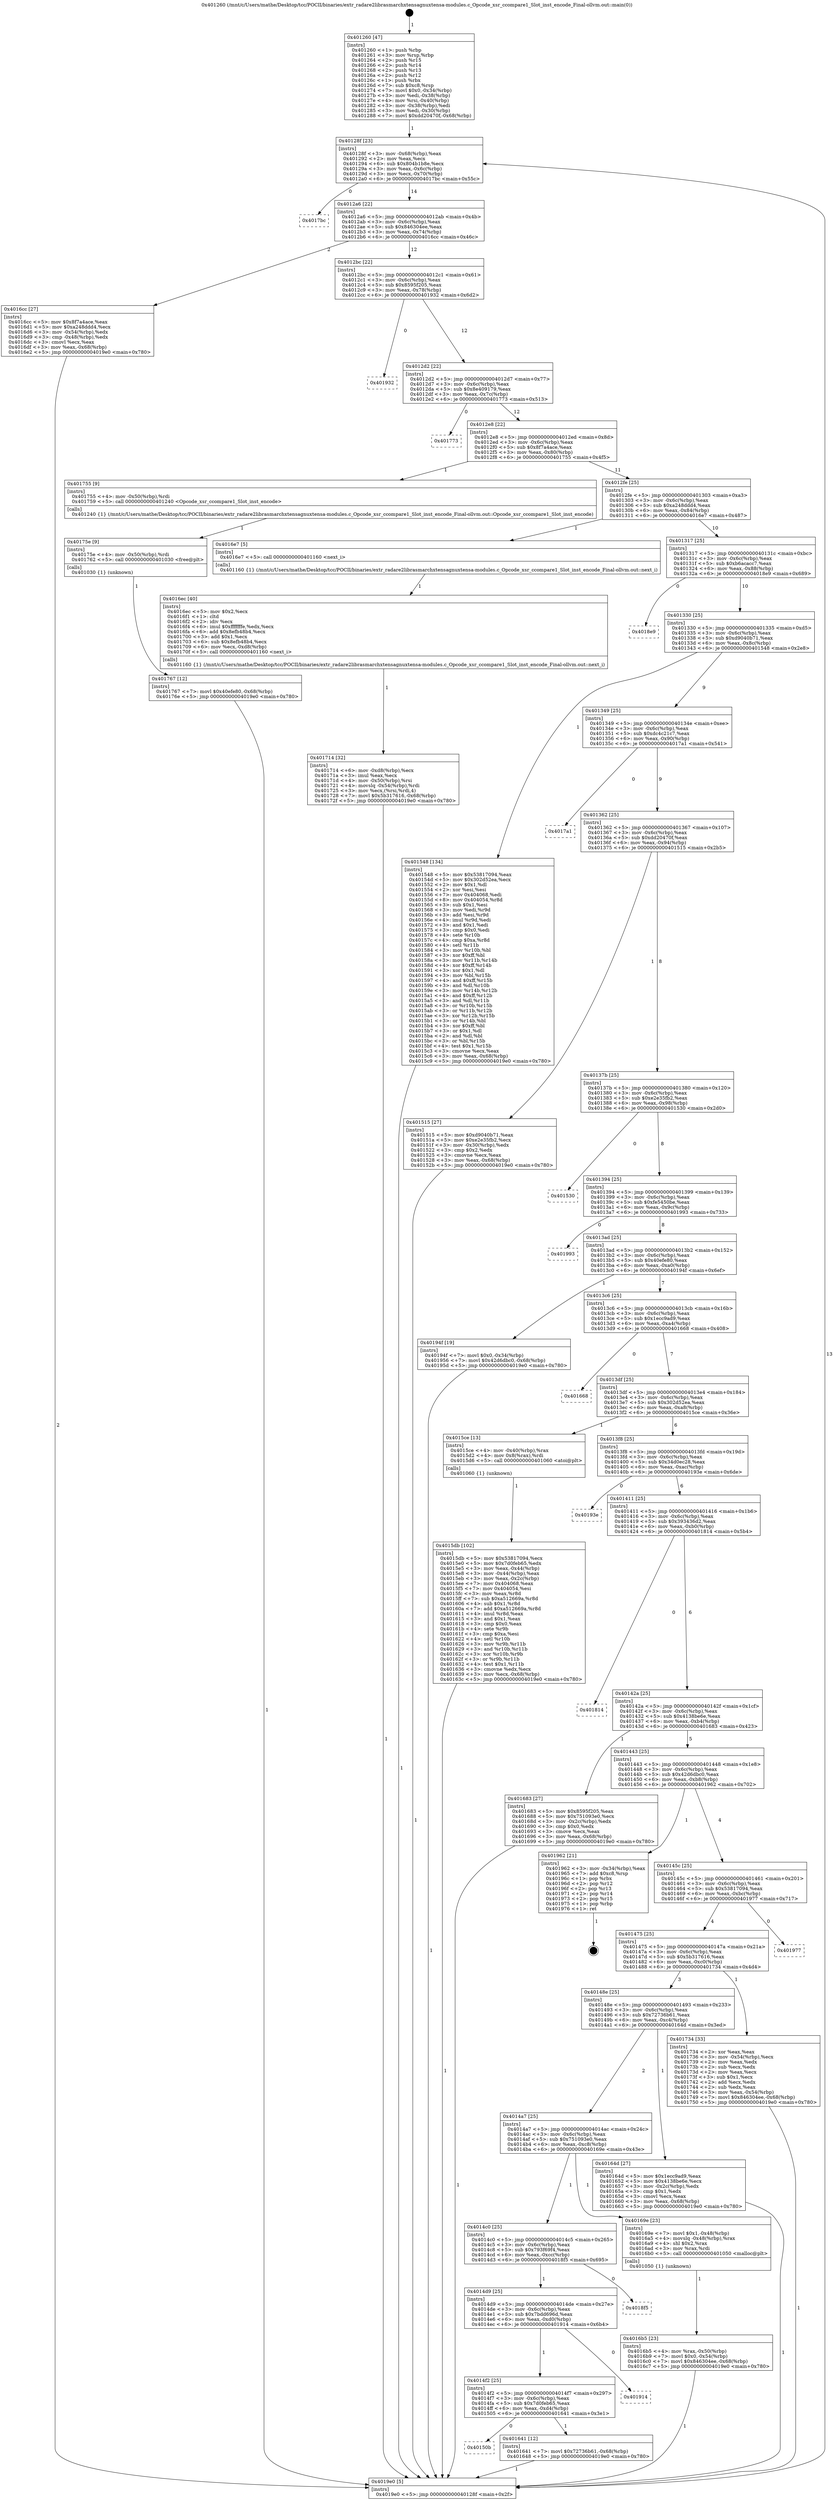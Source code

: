 digraph "0x401260" {
  label = "0x401260 (/mnt/c/Users/mathe/Desktop/tcc/POCII/binaries/extr_radare2librasmarchxtensagnuxtensa-modules.c_Opcode_xsr_ccompare1_Slot_inst_encode_Final-ollvm.out::main(0))"
  labelloc = "t"
  node[shape=record]

  Entry [label="",width=0.3,height=0.3,shape=circle,fillcolor=black,style=filled]
  "0x40128f" [label="{
     0x40128f [23]\l
     | [instrs]\l
     &nbsp;&nbsp;0x40128f \<+3\>: mov -0x68(%rbp),%eax\l
     &nbsp;&nbsp;0x401292 \<+2\>: mov %eax,%ecx\l
     &nbsp;&nbsp;0x401294 \<+6\>: sub $0x804b1b8e,%ecx\l
     &nbsp;&nbsp;0x40129a \<+3\>: mov %eax,-0x6c(%rbp)\l
     &nbsp;&nbsp;0x40129d \<+3\>: mov %ecx,-0x70(%rbp)\l
     &nbsp;&nbsp;0x4012a0 \<+6\>: je 00000000004017bc \<main+0x55c\>\l
  }"]
  "0x4017bc" [label="{
     0x4017bc\l
  }", style=dashed]
  "0x4012a6" [label="{
     0x4012a6 [22]\l
     | [instrs]\l
     &nbsp;&nbsp;0x4012a6 \<+5\>: jmp 00000000004012ab \<main+0x4b\>\l
     &nbsp;&nbsp;0x4012ab \<+3\>: mov -0x6c(%rbp),%eax\l
     &nbsp;&nbsp;0x4012ae \<+5\>: sub $0x846304ee,%eax\l
     &nbsp;&nbsp;0x4012b3 \<+3\>: mov %eax,-0x74(%rbp)\l
     &nbsp;&nbsp;0x4012b6 \<+6\>: je 00000000004016cc \<main+0x46c\>\l
  }"]
  Exit [label="",width=0.3,height=0.3,shape=circle,fillcolor=black,style=filled,peripheries=2]
  "0x4016cc" [label="{
     0x4016cc [27]\l
     | [instrs]\l
     &nbsp;&nbsp;0x4016cc \<+5\>: mov $0x8f7a4ace,%eax\l
     &nbsp;&nbsp;0x4016d1 \<+5\>: mov $0xa248ddd4,%ecx\l
     &nbsp;&nbsp;0x4016d6 \<+3\>: mov -0x54(%rbp),%edx\l
     &nbsp;&nbsp;0x4016d9 \<+3\>: cmp -0x48(%rbp),%edx\l
     &nbsp;&nbsp;0x4016dc \<+3\>: cmovl %ecx,%eax\l
     &nbsp;&nbsp;0x4016df \<+3\>: mov %eax,-0x68(%rbp)\l
     &nbsp;&nbsp;0x4016e2 \<+5\>: jmp 00000000004019e0 \<main+0x780\>\l
  }"]
  "0x4012bc" [label="{
     0x4012bc [22]\l
     | [instrs]\l
     &nbsp;&nbsp;0x4012bc \<+5\>: jmp 00000000004012c1 \<main+0x61\>\l
     &nbsp;&nbsp;0x4012c1 \<+3\>: mov -0x6c(%rbp),%eax\l
     &nbsp;&nbsp;0x4012c4 \<+5\>: sub $0x8595f205,%eax\l
     &nbsp;&nbsp;0x4012c9 \<+3\>: mov %eax,-0x78(%rbp)\l
     &nbsp;&nbsp;0x4012cc \<+6\>: je 0000000000401932 \<main+0x6d2\>\l
  }"]
  "0x401767" [label="{
     0x401767 [12]\l
     | [instrs]\l
     &nbsp;&nbsp;0x401767 \<+7\>: movl $0x40efe80,-0x68(%rbp)\l
     &nbsp;&nbsp;0x40176e \<+5\>: jmp 00000000004019e0 \<main+0x780\>\l
  }"]
  "0x401932" [label="{
     0x401932\l
  }", style=dashed]
  "0x4012d2" [label="{
     0x4012d2 [22]\l
     | [instrs]\l
     &nbsp;&nbsp;0x4012d2 \<+5\>: jmp 00000000004012d7 \<main+0x77\>\l
     &nbsp;&nbsp;0x4012d7 \<+3\>: mov -0x6c(%rbp),%eax\l
     &nbsp;&nbsp;0x4012da \<+5\>: sub $0x8e409179,%eax\l
     &nbsp;&nbsp;0x4012df \<+3\>: mov %eax,-0x7c(%rbp)\l
     &nbsp;&nbsp;0x4012e2 \<+6\>: je 0000000000401773 \<main+0x513\>\l
  }"]
  "0x40175e" [label="{
     0x40175e [9]\l
     | [instrs]\l
     &nbsp;&nbsp;0x40175e \<+4\>: mov -0x50(%rbp),%rdi\l
     &nbsp;&nbsp;0x401762 \<+5\>: call 0000000000401030 \<free@plt\>\l
     | [calls]\l
     &nbsp;&nbsp;0x401030 \{1\} (unknown)\l
  }"]
  "0x401773" [label="{
     0x401773\l
  }", style=dashed]
  "0x4012e8" [label="{
     0x4012e8 [22]\l
     | [instrs]\l
     &nbsp;&nbsp;0x4012e8 \<+5\>: jmp 00000000004012ed \<main+0x8d\>\l
     &nbsp;&nbsp;0x4012ed \<+3\>: mov -0x6c(%rbp),%eax\l
     &nbsp;&nbsp;0x4012f0 \<+5\>: sub $0x8f7a4ace,%eax\l
     &nbsp;&nbsp;0x4012f5 \<+3\>: mov %eax,-0x80(%rbp)\l
     &nbsp;&nbsp;0x4012f8 \<+6\>: je 0000000000401755 \<main+0x4f5\>\l
  }"]
  "0x401714" [label="{
     0x401714 [32]\l
     | [instrs]\l
     &nbsp;&nbsp;0x401714 \<+6\>: mov -0xd8(%rbp),%ecx\l
     &nbsp;&nbsp;0x40171a \<+3\>: imul %eax,%ecx\l
     &nbsp;&nbsp;0x40171d \<+4\>: mov -0x50(%rbp),%rsi\l
     &nbsp;&nbsp;0x401721 \<+4\>: movslq -0x54(%rbp),%rdi\l
     &nbsp;&nbsp;0x401725 \<+3\>: mov %ecx,(%rsi,%rdi,4)\l
     &nbsp;&nbsp;0x401728 \<+7\>: movl $0x5b317616,-0x68(%rbp)\l
     &nbsp;&nbsp;0x40172f \<+5\>: jmp 00000000004019e0 \<main+0x780\>\l
  }"]
  "0x401755" [label="{
     0x401755 [9]\l
     | [instrs]\l
     &nbsp;&nbsp;0x401755 \<+4\>: mov -0x50(%rbp),%rdi\l
     &nbsp;&nbsp;0x401759 \<+5\>: call 0000000000401240 \<Opcode_xsr_ccompare1_Slot_inst_encode\>\l
     | [calls]\l
     &nbsp;&nbsp;0x401240 \{1\} (/mnt/c/Users/mathe/Desktop/tcc/POCII/binaries/extr_radare2librasmarchxtensagnuxtensa-modules.c_Opcode_xsr_ccompare1_Slot_inst_encode_Final-ollvm.out::Opcode_xsr_ccompare1_Slot_inst_encode)\l
  }"]
  "0x4012fe" [label="{
     0x4012fe [25]\l
     | [instrs]\l
     &nbsp;&nbsp;0x4012fe \<+5\>: jmp 0000000000401303 \<main+0xa3\>\l
     &nbsp;&nbsp;0x401303 \<+3\>: mov -0x6c(%rbp),%eax\l
     &nbsp;&nbsp;0x401306 \<+5\>: sub $0xa248ddd4,%eax\l
     &nbsp;&nbsp;0x40130b \<+6\>: mov %eax,-0x84(%rbp)\l
     &nbsp;&nbsp;0x401311 \<+6\>: je 00000000004016e7 \<main+0x487\>\l
  }"]
  "0x4016ec" [label="{
     0x4016ec [40]\l
     | [instrs]\l
     &nbsp;&nbsp;0x4016ec \<+5\>: mov $0x2,%ecx\l
     &nbsp;&nbsp;0x4016f1 \<+1\>: cltd\l
     &nbsp;&nbsp;0x4016f2 \<+2\>: idiv %ecx\l
     &nbsp;&nbsp;0x4016f4 \<+6\>: imul $0xfffffffe,%edx,%ecx\l
     &nbsp;&nbsp;0x4016fa \<+6\>: add $0x8efb48b4,%ecx\l
     &nbsp;&nbsp;0x401700 \<+3\>: add $0x1,%ecx\l
     &nbsp;&nbsp;0x401703 \<+6\>: sub $0x8efb48b4,%ecx\l
     &nbsp;&nbsp;0x401709 \<+6\>: mov %ecx,-0xd8(%rbp)\l
     &nbsp;&nbsp;0x40170f \<+5\>: call 0000000000401160 \<next_i\>\l
     | [calls]\l
     &nbsp;&nbsp;0x401160 \{1\} (/mnt/c/Users/mathe/Desktop/tcc/POCII/binaries/extr_radare2librasmarchxtensagnuxtensa-modules.c_Opcode_xsr_ccompare1_Slot_inst_encode_Final-ollvm.out::next_i)\l
  }"]
  "0x4016e7" [label="{
     0x4016e7 [5]\l
     | [instrs]\l
     &nbsp;&nbsp;0x4016e7 \<+5\>: call 0000000000401160 \<next_i\>\l
     | [calls]\l
     &nbsp;&nbsp;0x401160 \{1\} (/mnt/c/Users/mathe/Desktop/tcc/POCII/binaries/extr_radare2librasmarchxtensagnuxtensa-modules.c_Opcode_xsr_ccompare1_Slot_inst_encode_Final-ollvm.out::next_i)\l
  }"]
  "0x401317" [label="{
     0x401317 [25]\l
     | [instrs]\l
     &nbsp;&nbsp;0x401317 \<+5\>: jmp 000000000040131c \<main+0xbc\>\l
     &nbsp;&nbsp;0x40131c \<+3\>: mov -0x6c(%rbp),%eax\l
     &nbsp;&nbsp;0x40131f \<+5\>: sub $0xb6acacc7,%eax\l
     &nbsp;&nbsp;0x401324 \<+6\>: mov %eax,-0x88(%rbp)\l
     &nbsp;&nbsp;0x40132a \<+6\>: je 00000000004018e9 \<main+0x689\>\l
  }"]
  "0x4016b5" [label="{
     0x4016b5 [23]\l
     | [instrs]\l
     &nbsp;&nbsp;0x4016b5 \<+4\>: mov %rax,-0x50(%rbp)\l
     &nbsp;&nbsp;0x4016b9 \<+7\>: movl $0x0,-0x54(%rbp)\l
     &nbsp;&nbsp;0x4016c0 \<+7\>: movl $0x846304ee,-0x68(%rbp)\l
     &nbsp;&nbsp;0x4016c7 \<+5\>: jmp 00000000004019e0 \<main+0x780\>\l
  }"]
  "0x4018e9" [label="{
     0x4018e9\l
  }", style=dashed]
  "0x401330" [label="{
     0x401330 [25]\l
     | [instrs]\l
     &nbsp;&nbsp;0x401330 \<+5\>: jmp 0000000000401335 \<main+0xd5\>\l
     &nbsp;&nbsp;0x401335 \<+3\>: mov -0x6c(%rbp),%eax\l
     &nbsp;&nbsp;0x401338 \<+5\>: sub $0xd9040b71,%eax\l
     &nbsp;&nbsp;0x40133d \<+6\>: mov %eax,-0x8c(%rbp)\l
     &nbsp;&nbsp;0x401343 \<+6\>: je 0000000000401548 \<main+0x2e8\>\l
  }"]
  "0x40150b" [label="{
     0x40150b\l
  }", style=dashed]
  "0x401548" [label="{
     0x401548 [134]\l
     | [instrs]\l
     &nbsp;&nbsp;0x401548 \<+5\>: mov $0x53817094,%eax\l
     &nbsp;&nbsp;0x40154d \<+5\>: mov $0x302d52ea,%ecx\l
     &nbsp;&nbsp;0x401552 \<+2\>: mov $0x1,%dl\l
     &nbsp;&nbsp;0x401554 \<+2\>: xor %esi,%esi\l
     &nbsp;&nbsp;0x401556 \<+7\>: mov 0x404068,%edi\l
     &nbsp;&nbsp;0x40155d \<+8\>: mov 0x404054,%r8d\l
     &nbsp;&nbsp;0x401565 \<+3\>: sub $0x1,%esi\l
     &nbsp;&nbsp;0x401568 \<+3\>: mov %edi,%r9d\l
     &nbsp;&nbsp;0x40156b \<+3\>: add %esi,%r9d\l
     &nbsp;&nbsp;0x40156e \<+4\>: imul %r9d,%edi\l
     &nbsp;&nbsp;0x401572 \<+3\>: and $0x1,%edi\l
     &nbsp;&nbsp;0x401575 \<+3\>: cmp $0x0,%edi\l
     &nbsp;&nbsp;0x401578 \<+4\>: sete %r10b\l
     &nbsp;&nbsp;0x40157c \<+4\>: cmp $0xa,%r8d\l
     &nbsp;&nbsp;0x401580 \<+4\>: setl %r11b\l
     &nbsp;&nbsp;0x401584 \<+3\>: mov %r10b,%bl\l
     &nbsp;&nbsp;0x401587 \<+3\>: xor $0xff,%bl\l
     &nbsp;&nbsp;0x40158a \<+3\>: mov %r11b,%r14b\l
     &nbsp;&nbsp;0x40158d \<+4\>: xor $0xff,%r14b\l
     &nbsp;&nbsp;0x401591 \<+3\>: xor $0x1,%dl\l
     &nbsp;&nbsp;0x401594 \<+3\>: mov %bl,%r15b\l
     &nbsp;&nbsp;0x401597 \<+4\>: and $0xff,%r15b\l
     &nbsp;&nbsp;0x40159b \<+3\>: and %dl,%r10b\l
     &nbsp;&nbsp;0x40159e \<+3\>: mov %r14b,%r12b\l
     &nbsp;&nbsp;0x4015a1 \<+4\>: and $0xff,%r12b\l
     &nbsp;&nbsp;0x4015a5 \<+3\>: and %dl,%r11b\l
     &nbsp;&nbsp;0x4015a8 \<+3\>: or %r10b,%r15b\l
     &nbsp;&nbsp;0x4015ab \<+3\>: or %r11b,%r12b\l
     &nbsp;&nbsp;0x4015ae \<+3\>: xor %r12b,%r15b\l
     &nbsp;&nbsp;0x4015b1 \<+3\>: or %r14b,%bl\l
     &nbsp;&nbsp;0x4015b4 \<+3\>: xor $0xff,%bl\l
     &nbsp;&nbsp;0x4015b7 \<+3\>: or $0x1,%dl\l
     &nbsp;&nbsp;0x4015ba \<+2\>: and %dl,%bl\l
     &nbsp;&nbsp;0x4015bc \<+3\>: or %bl,%r15b\l
     &nbsp;&nbsp;0x4015bf \<+4\>: test $0x1,%r15b\l
     &nbsp;&nbsp;0x4015c3 \<+3\>: cmovne %ecx,%eax\l
     &nbsp;&nbsp;0x4015c6 \<+3\>: mov %eax,-0x68(%rbp)\l
     &nbsp;&nbsp;0x4015c9 \<+5\>: jmp 00000000004019e0 \<main+0x780\>\l
  }"]
  "0x401349" [label="{
     0x401349 [25]\l
     | [instrs]\l
     &nbsp;&nbsp;0x401349 \<+5\>: jmp 000000000040134e \<main+0xee\>\l
     &nbsp;&nbsp;0x40134e \<+3\>: mov -0x6c(%rbp),%eax\l
     &nbsp;&nbsp;0x401351 \<+5\>: sub $0xdc4c21c7,%eax\l
     &nbsp;&nbsp;0x401356 \<+6\>: mov %eax,-0x90(%rbp)\l
     &nbsp;&nbsp;0x40135c \<+6\>: je 00000000004017a1 \<main+0x541\>\l
  }"]
  "0x401641" [label="{
     0x401641 [12]\l
     | [instrs]\l
     &nbsp;&nbsp;0x401641 \<+7\>: movl $0x72736b61,-0x68(%rbp)\l
     &nbsp;&nbsp;0x401648 \<+5\>: jmp 00000000004019e0 \<main+0x780\>\l
  }"]
  "0x4017a1" [label="{
     0x4017a1\l
  }", style=dashed]
  "0x401362" [label="{
     0x401362 [25]\l
     | [instrs]\l
     &nbsp;&nbsp;0x401362 \<+5\>: jmp 0000000000401367 \<main+0x107\>\l
     &nbsp;&nbsp;0x401367 \<+3\>: mov -0x6c(%rbp),%eax\l
     &nbsp;&nbsp;0x40136a \<+5\>: sub $0xdd20470f,%eax\l
     &nbsp;&nbsp;0x40136f \<+6\>: mov %eax,-0x94(%rbp)\l
     &nbsp;&nbsp;0x401375 \<+6\>: je 0000000000401515 \<main+0x2b5\>\l
  }"]
  "0x4014f2" [label="{
     0x4014f2 [25]\l
     | [instrs]\l
     &nbsp;&nbsp;0x4014f2 \<+5\>: jmp 00000000004014f7 \<main+0x297\>\l
     &nbsp;&nbsp;0x4014f7 \<+3\>: mov -0x6c(%rbp),%eax\l
     &nbsp;&nbsp;0x4014fa \<+5\>: sub $0x7d0feb65,%eax\l
     &nbsp;&nbsp;0x4014ff \<+6\>: mov %eax,-0xd4(%rbp)\l
     &nbsp;&nbsp;0x401505 \<+6\>: je 0000000000401641 \<main+0x3e1\>\l
  }"]
  "0x401515" [label="{
     0x401515 [27]\l
     | [instrs]\l
     &nbsp;&nbsp;0x401515 \<+5\>: mov $0xd9040b71,%eax\l
     &nbsp;&nbsp;0x40151a \<+5\>: mov $0xe2e35fb2,%ecx\l
     &nbsp;&nbsp;0x40151f \<+3\>: mov -0x30(%rbp),%edx\l
     &nbsp;&nbsp;0x401522 \<+3\>: cmp $0x2,%edx\l
     &nbsp;&nbsp;0x401525 \<+3\>: cmovne %ecx,%eax\l
     &nbsp;&nbsp;0x401528 \<+3\>: mov %eax,-0x68(%rbp)\l
     &nbsp;&nbsp;0x40152b \<+5\>: jmp 00000000004019e0 \<main+0x780\>\l
  }"]
  "0x40137b" [label="{
     0x40137b [25]\l
     | [instrs]\l
     &nbsp;&nbsp;0x40137b \<+5\>: jmp 0000000000401380 \<main+0x120\>\l
     &nbsp;&nbsp;0x401380 \<+3\>: mov -0x6c(%rbp),%eax\l
     &nbsp;&nbsp;0x401383 \<+5\>: sub $0xe2e35fb2,%eax\l
     &nbsp;&nbsp;0x401388 \<+6\>: mov %eax,-0x98(%rbp)\l
     &nbsp;&nbsp;0x40138e \<+6\>: je 0000000000401530 \<main+0x2d0\>\l
  }"]
  "0x4019e0" [label="{
     0x4019e0 [5]\l
     | [instrs]\l
     &nbsp;&nbsp;0x4019e0 \<+5\>: jmp 000000000040128f \<main+0x2f\>\l
  }"]
  "0x401260" [label="{
     0x401260 [47]\l
     | [instrs]\l
     &nbsp;&nbsp;0x401260 \<+1\>: push %rbp\l
     &nbsp;&nbsp;0x401261 \<+3\>: mov %rsp,%rbp\l
     &nbsp;&nbsp;0x401264 \<+2\>: push %r15\l
     &nbsp;&nbsp;0x401266 \<+2\>: push %r14\l
     &nbsp;&nbsp;0x401268 \<+2\>: push %r13\l
     &nbsp;&nbsp;0x40126a \<+2\>: push %r12\l
     &nbsp;&nbsp;0x40126c \<+1\>: push %rbx\l
     &nbsp;&nbsp;0x40126d \<+7\>: sub $0xc8,%rsp\l
     &nbsp;&nbsp;0x401274 \<+7\>: movl $0x0,-0x34(%rbp)\l
     &nbsp;&nbsp;0x40127b \<+3\>: mov %edi,-0x38(%rbp)\l
     &nbsp;&nbsp;0x40127e \<+4\>: mov %rsi,-0x40(%rbp)\l
     &nbsp;&nbsp;0x401282 \<+3\>: mov -0x38(%rbp),%edi\l
     &nbsp;&nbsp;0x401285 \<+3\>: mov %edi,-0x30(%rbp)\l
     &nbsp;&nbsp;0x401288 \<+7\>: movl $0xdd20470f,-0x68(%rbp)\l
  }"]
  "0x401914" [label="{
     0x401914\l
  }", style=dashed]
  "0x401530" [label="{
     0x401530\l
  }", style=dashed]
  "0x401394" [label="{
     0x401394 [25]\l
     | [instrs]\l
     &nbsp;&nbsp;0x401394 \<+5\>: jmp 0000000000401399 \<main+0x139\>\l
     &nbsp;&nbsp;0x401399 \<+3\>: mov -0x6c(%rbp),%eax\l
     &nbsp;&nbsp;0x40139c \<+5\>: sub $0xfe5450be,%eax\l
     &nbsp;&nbsp;0x4013a1 \<+6\>: mov %eax,-0x9c(%rbp)\l
     &nbsp;&nbsp;0x4013a7 \<+6\>: je 0000000000401993 \<main+0x733\>\l
  }"]
  "0x4014d9" [label="{
     0x4014d9 [25]\l
     | [instrs]\l
     &nbsp;&nbsp;0x4014d9 \<+5\>: jmp 00000000004014de \<main+0x27e\>\l
     &nbsp;&nbsp;0x4014de \<+3\>: mov -0x6c(%rbp),%eax\l
     &nbsp;&nbsp;0x4014e1 \<+5\>: sub $0x7bdd696d,%eax\l
     &nbsp;&nbsp;0x4014e6 \<+6\>: mov %eax,-0xd0(%rbp)\l
     &nbsp;&nbsp;0x4014ec \<+6\>: je 0000000000401914 \<main+0x6b4\>\l
  }"]
  "0x401993" [label="{
     0x401993\l
  }", style=dashed]
  "0x4013ad" [label="{
     0x4013ad [25]\l
     | [instrs]\l
     &nbsp;&nbsp;0x4013ad \<+5\>: jmp 00000000004013b2 \<main+0x152\>\l
     &nbsp;&nbsp;0x4013b2 \<+3\>: mov -0x6c(%rbp),%eax\l
     &nbsp;&nbsp;0x4013b5 \<+5\>: sub $0x40efe80,%eax\l
     &nbsp;&nbsp;0x4013ba \<+6\>: mov %eax,-0xa0(%rbp)\l
     &nbsp;&nbsp;0x4013c0 \<+6\>: je 000000000040194f \<main+0x6ef\>\l
  }"]
  "0x4018f5" [label="{
     0x4018f5\l
  }", style=dashed]
  "0x40194f" [label="{
     0x40194f [19]\l
     | [instrs]\l
     &nbsp;&nbsp;0x40194f \<+7\>: movl $0x0,-0x34(%rbp)\l
     &nbsp;&nbsp;0x401956 \<+7\>: movl $0x42d6dbc0,-0x68(%rbp)\l
     &nbsp;&nbsp;0x40195d \<+5\>: jmp 00000000004019e0 \<main+0x780\>\l
  }"]
  "0x4013c6" [label="{
     0x4013c6 [25]\l
     | [instrs]\l
     &nbsp;&nbsp;0x4013c6 \<+5\>: jmp 00000000004013cb \<main+0x16b\>\l
     &nbsp;&nbsp;0x4013cb \<+3\>: mov -0x6c(%rbp),%eax\l
     &nbsp;&nbsp;0x4013ce \<+5\>: sub $0x1ecc9ad9,%eax\l
     &nbsp;&nbsp;0x4013d3 \<+6\>: mov %eax,-0xa4(%rbp)\l
     &nbsp;&nbsp;0x4013d9 \<+6\>: je 0000000000401668 \<main+0x408\>\l
  }"]
  "0x4014c0" [label="{
     0x4014c0 [25]\l
     | [instrs]\l
     &nbsp;&nbsp;0x4014c0 \<+5\>: jmp 00000000004014c5 \<main+0x265\>\l
     &nbsp;&nbsp;0x4014c5 \<+3\>: mov -0x6c(%rbp),%eax\l
     &nbsp;&nbsp;0x4014c8 \<+5\>: sub $0x793f69f4,%eax\l
     &nbsp;&nbsp;0x4014cd \<+6\>: mov %eax,-0xcc(%rbp)\l
     &nbsp;&nbsp;0x4014d3 \<+6\>: je 00000000004018f5 \<main+0x695\>\l
  }"]
  "0x401668" [label="{
     0x401668\l
  }", style=dashed]
  "0x4013df" [label="{
     0x4013df [25]\l
     | [instrs]\l
     &nbsp;&nbsp;0x4013df \<+5\>: jmp 00000000004013e4 \<main+0x184\>\l
     &nbsp;&nbsp;0x4013e4 \<+3\>: mov -0x6c(%rbp),%eax\l
     &nbsp;&nbsp;0x4013e7 \<+5\>: sub $0x302d52ea,%eax\l
     &nbsp;&nbsp;0x4013ec \<+6\>: mov %eax,-0xa8(%rbp)\l
     &nbsp;&nbsp;0x4013f2 \<+6\>: je 00000000004015ce \<main+0x36e\>\l
  }"]
  "0x40169e" [label="{
     0x40169e [23]\l
     | [instrs]\l
     &nbsp;&nbsp;0x40169e \<+7\>: movl $0x1,-0x48(%rbp)\l
     &nbsp;&nbsp;0x4016a5 \<+4\>: movslq -0x48(%rbp),%rax\l
     &nbsp;&nbsp;0x4016a9 \<+4\>: shl $0x2,%rax\l
     &nbsp;&nbsp;0x4016ad \<+3\>: mov %rax,%rdi\l
     &nbsp;&nbsp;0x4016b0 \<+5\>: call 0000000000401050 \<malloc@plt\>\l
     | [calls]\l
     &nbsp;&nbsp;0x401050 \{1\} (unknown)\l
  }"]
  "0x4015ce" [label="{
     0x4015ce [13]\l
     | [instrs]\l
     &nbsp;&nbsp;0x4015ce \<+4\>: mov -0x40(%rbp),%rax\l
     &nbsp;&nbsp;0x4015d2 \<+4\>: mov 0x8(%rax),%rdi\l
     &nbsp;&nbsp;0x4015d6 \<+5\>: call 0000000000401060 \<atoi@plt\>\l
     | [calls]\l
     &nbsp;&nbsp;0x401060 \{1\} (unknown)\l
  }"]
  "0x4013f8" [label="{
     0x4013f8 [25]\l
     | [instrs]\l
     &nbsp;&nbsp;0x4013f8 \<+5\>: jmp 00000000004013fd \<main+0x19d\>\l
     &nbsp;&nbsp;0x4013fd \<+3\>: mov -0x6c(%rbp),%eax\l
     &nbsp;&nbsp;0x401400 \<+5\>: sub $0x34d0ec28,%eax\l
     &nbsp;&nbsp;0x401405 \<+6\>: mov %eax,-0xac(%rbp)\l
     &nbsp;&nbsp;0x40140b \<+6\>: je 000000000040193e \<main+0x6de\>\l
  }"]
  "0x4015db" [label="{
     0x4015db [102]\l
     | [instrs]\l
     &nbsp;&nbsp;0x4015db \<+5\>: mov $0x53817094,%ecx\l
     &nbsp;&nbsp;0x4015e0 \<+5\>: mov $0x7d0feb65,%edx\l
     &nbsp;&nbsp;0x4015e5 \<+3\>: mov %eax,-0x44(%rbp)\l
     &nbsp;&nbsp;0x4015e8 \<+3\>: mov -0x44(%rbp),%eax\l
     &nbsp;&nbsp;0x4015eb \<+3\>: mov %eax,-0x2c(%rbp)\l
     &nbsp;&nbsp;0x4015ee \<+7\>: mov 0x404068,%eax\l
     &nbsp;&nbsp;0x4015f5 \<+7\>: mov 0x404054,%esi\l
     &nbsp;&nbsp;0x4015fc \<+3\>: mov %eax,%r8d\l
     &nbsp;&nbsp;0x4015ff \<+7\>: sub $0xa512669a,%r8d\l
     &nbsp;&nbsp;0x401606 \<+4\>: sub $0x1,%r8d\l
     &nbsp;&nbsp;0x40160a \<+7\>: add $0xa512669a,%r8d\l
     &nbsp;&nbsp;0x401611 \<+4\>: imul %r8d,%eax\l
     &nbsp;&nbsp;0x401615 \<+3\>: and $0x1,%eax\l
     &nbsp;&nbsp;0x401618 \<+3\>: cmp $0x0,%eax\l
     &nbsp;&nbsp;0x40161b \<+4\>: sete %r9b\l
     &nbsp;&nbsp;0x40161f \<+3\>: cmp $0xa,%esi\l
     &nbsp;&nbsp;0x401622 \<+4\>: setl %r10b\l
     &nbsp;&nbsp;0x401626 \<+3\>: mov %r9b,%r11b\l
     &nbsp;&nbsp;0x401629 \<+3\>: and %r10b,%r11b\l
     &nbsp;&nbsp;0x40162c \<+3\>: xor %r10b,%r9b\l
     &nbsp;&nbsp;0x40162f \<+3\>: or %r9b,%r11b\l
     &nbsp;&nbsp;0x401632 \<+4\>: test $0x1,%r11b\l
     &nbsp;&nbsp;0x401636 \<+3\>: cmovne %edx,%ecx\l
     &nbsp;&nbsp;0x401639 \<+3\>: mov %ecx,-0x68(%rbp)\l
     &nbsp;&nbsp;0x40163c \<+5\>: jmp 00000000004019e0 \<main+0x780\>\l
  }"]
  "0x4014a7" [label="{
     0x4014a7 [25]\l
     | [instrs]\l
     &nbsp;&nbsp;0x4014a7 \<+5\>: jmp 00000000004014ac \<main+0x24c\>\l
     &nbsp;&nbsp;0x4014ac \<+3\>: mov -0x6c(%rbp),%eax\l
     &nbsp;&nbsp;0x4014af \<+5\>: sub $0x751093e0,%eax\l
     &nbsp;&nbsp;0x4014b4 \<+6\>: mov %eax,-0xc8(%rbp)\l
     &nbsp;&nbsp;0x4014ba \<+6\>: je 000000000040169e \<main+0x43e\>\l
  }"]
  "0x40193e" [label="{
     0x40193e\l
  }", style=dashed]
  "0x401411" [label="{
     0x401411 [25]\l
     | [instrs]\l
     &nbsp;&nbsp;0x401411 \<+5\>: jmp 0000000000401416 \<main+0x1b6\>\l
     &nbsp;&nbsp;0x401416 \<+3\>: mov -0x6c(%rbp),%eax\l
     &nbsp;&nbsp;0x401419 \<+5\>: sub $0x393436d2,%eax\l
     &nbsp;&nbsp;0x40141e \<+6\>: mov %eax,-0xb0(%rbp)\l
     &nbsp;&nbsp;0x401424 \<+6\>: je 0000000000401814 \<main+0x5b4\>\l
  }"]
  "0x40164d" [label="{
     0x40164d [27]\l
     | [instrs]\l
     &nbsp;&nbsp;0x40164d \<+5\>: mov $0x1ecc9ad9,%eax\l
     &nbsp;&nbsp;0x401652 \<+5\>: mov $0x4138be6e,%ecx\l
     &nbsp;&nbsp;0x401657 \<+3\>: mov -0x2c(%rbp),%edx\l
     &nbsp;&nbsp;0x40165a \<+3\>: cmp $0x1,%edx\l
     &nbsp;&nbsp;0x40165d \<+3\>: cmovl %ecx,%eax\l
     &nbsp;&nbsp;0x401660 \<+3\>: mov %eax,-0x68(%rbp)\l
     &nbsp;&nbsp;0x401663 \<+5\>: jmp 00000000004019e0 \<main+0x780\>\l
  }"]
  "0x401814" [label="{
     0x401814\l
  }", style=dashed]
  "0x40142a" [label="{
     0x40142a [25]\l
     | [instrs]\l
     &nbsp;&nbsp;0x40142a \<+5\>: jmp 000000000040142f \<main+0x1cf\>\l
     &nbsp;&nbsp;0x40142f \<+3\>: mov -0x6c(%rbp),%eax\l
     &nbsp;&nbsp;0x401432 \<+5\>: sub $0x4138be6e,%eax\l
     &nbsp;&nbsp;0x401437 \<+6\>: mov %eax,-0xb4(%rbp)\l
     &nbsp;&nbsp;0x40143d \<+6\>: je 0000000000401683 \<main+0x423\>\l
  }"]
  "0x40148e" [label="{
     0x40148e [25]\l
     | [instrs]\l
     &nbsp;&nbsp;0x40148e \<+5\>: jmp 0000000000401493 \<main+0x233\>\l
     &nbsp;&nbsp;0x401493 \<+3\>: mov -0x6c(%rbp),%eax\l
     &nbsp;&nbsp;0x401496 \<+5\>: sub $0x72736b61,%eax\l
     &nbsp;&nbsp;0x40149b \<+6\>: mov %eax,-0xc4(%rbp)\l
     &nbsp;&nbsp;0x4014a1 \<+6\>: je 000000000040164d \<main+0x3ed\>\l
  }"]
  "0x401683" [label="{
     0x401683 [27]\l
     | [instrs]\l
     &nbsp;&nbsp;0x401683 \<+5\>: mov $0x8595f205,%eax\l
     &nbsp;&nbsp;0x401688 \<+5\>: mov $0x751093e0,%ecx\l
     &nbsp;&nbsp;0x40168d \<+3\>: mov -0x2c(%rbp),%edx\l
     &nbsp;&nbsp;0x401690 \<+3\>: cmp $0x0,%edx\l
     &nbsp;&nbsp;0x401693 \<+3\>: cmove %ecx,%eax\l
     &nbsp;&nbsp;0x401696 \<+3\>: mov %eax,-0x68(%rbp)\l
     &nbsp;&nbsp;0x401699 \<+5\>: jmp 00000000004019e0 \<main+0x780\>\l
  }"]
  "0x401443" [label="{
     0x401443 [25]\l
     | [instrs]\l
     &nbsp;&nbsp;0x401443 \<+5\>: jmp 0000000000401448 \<main+0x1e8\>\l
     &nbsp;&nbsp;0x401448 \<+3\>: mov -0x6c(%rbp),%eax\l
     &nbsp;&nbsp;0x40144b \<+5\>: sub $0x42d6dbc0,%eax\l
     &nbsp;&nbsp;0x401450 \<+6\>: mov %eax,-0xb8(%rbp)\l
     &nbsp;&nbsp;0x401456 \<+6\>: je 0000000000401962 \<main+0x702\>\l
  }"]
  "0x401734" [label="{
     0x401734 [33]\l
     | [instrs]\l
     &nbsp;&nbsp;0x401734 \<+2\>: xor %eax,%eax\l
     &nbsp;&nbsp;0x401736 \<+3\>: mov -0x54(%rbp),%ecx\l
     &nbsp;&nbsp;0x401739 \<+2\>: mov %eax,%edx\l
     &nbsp;&nbsp;0x40173b \<+2\>: sub %ecx,%edx\l
     &nbsp;&nbsp;0x40173d \<+2\>: mov %eax,%ecx\l
     &nbsp;&nbsp;0x40173f \<+3\>: sub $0x1,%ecx\l
     &nbsp;&nbsp;0x401742 \<+2\>: add %ecx,%edx\l
     &nbsp;&nbsp;0x401744 \<+2\>: sub %edx,%eax\l
     &nbsp;&nbsp;0x401746 \<+3\>: mov %eax,-0x54(%rbp)\l
     &nbsp;&nbsp;0x401749 \<+7\>: movl $0x846304ee,-0x68(%rbp)\l
     &nbsp;&nbsp;0x401750 \<+5\>: jmp 00000000004019e0 \<main+0x780\>\l
  }"]
  "0x401962" [label="{
     0x401962 [21]\l
     | [instrs]\l
     &nbsp;&nbsp;0x401962 \<+3\>: mov -0x34(%rbp),%eax\l
     &nbsp;&nbsp;0x401965 \<+7\>: add $0xc8,%rsp\l
     &nbsp;&nbsp;0x40196c \<+1\>: pop %rbx\l
     &nbsp;&nbsp;0x40196d \<+2\>: pop %r12\l
     &nbsp;&nbsp;0x40196f \<+2\>: pop %r13\l
     &nbsp;&nbsp;0x401971 \<+2\>: pop %r14\l
     &nbsp;&nbsp;0x401973 \<+2\>: pop %r15\l
     &nbsp;&nbsp;0x401975 \<+1\>: pop %rbp\l
     &nbsp;&nbsp;0x401976 \<+1\>: ret\l
  }"]
  "0x40145c" [label="{
     0x40145c [25]\l
     | [instrs]\l
     &nbsp;&nbsp;0x40145c \<+5\>: jmp 0000000000401461 \<main+0x201\>\l
     &nbsp;&nbsp;0x401461 \<+3\>: mov -0x6c(%rbp),%eax\l
     &nbsp;&nbsp;0x401464 \<+5\>: sub $0x53817094,%eax\l
     &nbsp;&nbsp;0x401469 \<+6\>: mov %eax,-0xbc(%rbp)\l
     &nbsp;&nbsp;0x40146f \<+6\>: je 0000000000401977 \<main+0x717\>\l
  }"]
  "0x401475" [label="{
     0x401475 [25]\l
     | [instrs]\l
     &nbsp;&nbsp;0x401475 \<+5\>: jmp 000000000040147a \<main+0x21a\>\l
     &nbsp;&nbsp;0x40147a \<+3\>: mov -0x6c(%rbp),%eax\l
     &nbsp;&nbsp;0x40147d \<+5\>: sub $0x5b317616,%eax\l
     &nbsp;&nbsp;0x401482 \<+6\>: mov %eax,-0xc0(%rbp)\l
     &nbsp;&nbsp;0x401488 \<+6\>: je 0000000000401734 \<main+0x4d4\>\l
  }"]
  "0x401977" [label="{
     0x401977\l
  }", style=dashed]
  Entry -> "0x401260" [label=" 1"]
  "0x40128f" -> "0x4017bc" [label=" 0"]
  "0x40128f" -> "0x4012a6" [label=" 14"]
  "0x401962" -> Exit [label=" 1"]
  "0x4012a6" -> "0x4016cc" [label=" 2"]
  "0x4012a6" -> "0x4012bc" [label=" 12"]
  "0x40194f" -> "0x4019e0" [label=" 1"]
  "0x4012bc" -> "0x401932" [label=" 0"]
  "0x4012bc" -> "0x4012d2" [label=" 12"]
  "0x401767" -> "0x4019e0" [label=" 1"]
  "0x4012d2" -> "0x401773" [label=" 0"]
  "0x4012d2" -> "0x4012e8" [label=" 12"]
  "0x40175e" -> "0x401767" [label=" 1"]
  "0x4012e8" -> "0x401755" [label=" 1"]
  "0x4012e8" -> "0x4012fe" [label=" 11"]
  "0x401755" -> "0x40175e" [label=" 1"]
  "0x4012fe" -> "0x4016e7" [label=" 1"]
  "0x4012fe" -> "0x401317" [label=" 10"]
  "0x401734" -> "0x4019e0" [label=" 1"]
  "0x401317" -> "0x4018e9" [label=" 0"]
  "0x401317" -> "0x401330" [label=" 10"]
  "0x401714" -> "0x4019e0" [label=" 1"]
  "0x401330" -> "0x401548" [label=" 1"]
  "0x401330" -> "0x401349" [label=" 9"]
  "0x4016ec" -> "0x401714" [label=" 1"]
  "0x401349" -> "0x4017a1" [label=" 0"]
  "0x401349" -> "0x401362" [label=" 9"]
  "0x4016e7" -> "0x4016ec" [label=" 1"]
  "0x401362" -> "0x401515" [label=" 1"]
  "0x401362" -> "0x40137b" [label=" 8"]
  "0x401515" -> "0x4019e0" [label=" 1"]
  "0x401260" -> "0x40128f" [label=" 1"]
  "0x4019e0" -> "0x40128f" [label=" 13"]
  "0x401548" -> "0x4019e0" [label=" 1"]
  "0x4016b5" -> "0x4019e0" [label=" 1"]
  "0x40137b" -> "0x401530" [label=" 0"]
  "0x40137b" -> "0x401394" [label=" 8"]
  "0x40169e" -> "0x4016b5" [label=" 1"]
  "0x401394" -> "0x401993" [label=" 0"]
  "0x401394" -> "0x4013ad" [label=" 8"]
  "0x40164d" -> "0x4019e0" [label=" 1"]
  "0x4013ad" -> "0x40194f" [label=" 1"]
  "0x4013ad" -> "0x4013c6" [label=" 7"]
  "0x401641" -> "0x4019e0" [label=" 1"]
  "0x4013c6" -> "0x401668" [label=" 0"]
  "0x4013c6" -> "0x4013df" [label=" 7"]
  "0x4014f2" -> "0x401641" [label=" 1"]
  "0x4013df" -> "0x4015ce" [label=" 1"]
  "0x4013df" -> "0x4013f8" [label=" 6"]
  "0x4015ce" -> "0x4015db" [label=" 1"]
  "0x4015db" -> "0x4019e0" [label=" 1"]
  "0x4016cc" -> "0x4019e0" [label=" 2"]
  "0x4013f8" -> "0x40193e" [label=" 0"]
  "0x4013f8" -> "0x401411" [label=" 6"]
  "0x4014d9" -> "0x401914" [label=" 0"]
  "0x401411" -> "0x401814" [label=" 0"]
  "0x401411" -> "0x40142a" [label=" 6"]
  "0x401683" -> "0x4019e0" [label=" 1"]
  "0x40142a" -> "0x401683" [label=" 1"]
  "0x40142a" -> "0x401443" [label=" 5"]
  "0x4014c0" -> "0x4018f5" [label=" 0"]
  "0x401443" -> "0x401962" [label=" 1"]
  "0x401443" -> "0x40145c" [label=" 4"]
  "0x4014f2" -> "0x40150b" [label=" 0"]
  "0x40145c" -> "0x401977" [label=" 0"]
  "0x40145c" -> "0x401475" [label=" 4"]
  "0x4014a7" -> "0x4014c0" [label=" 1"]
  "0x401475" -> "0x401734" [label=" 1"]
  "0x401475" -> "0x40148e" [label=" 3"]
  "0x4014c0" -> "0x4014d9" [label=" 1"]
  "0x40148e" -> "0x40164d" [label=" 1"]
  "0x40148e" -> "0x4014a7" [label=" 2"]
  "0x4014d9" -> "0x4014f2" [label=" 1"]
  "0x4014a7" -> "0x40169e" [label=" 1"]
}
